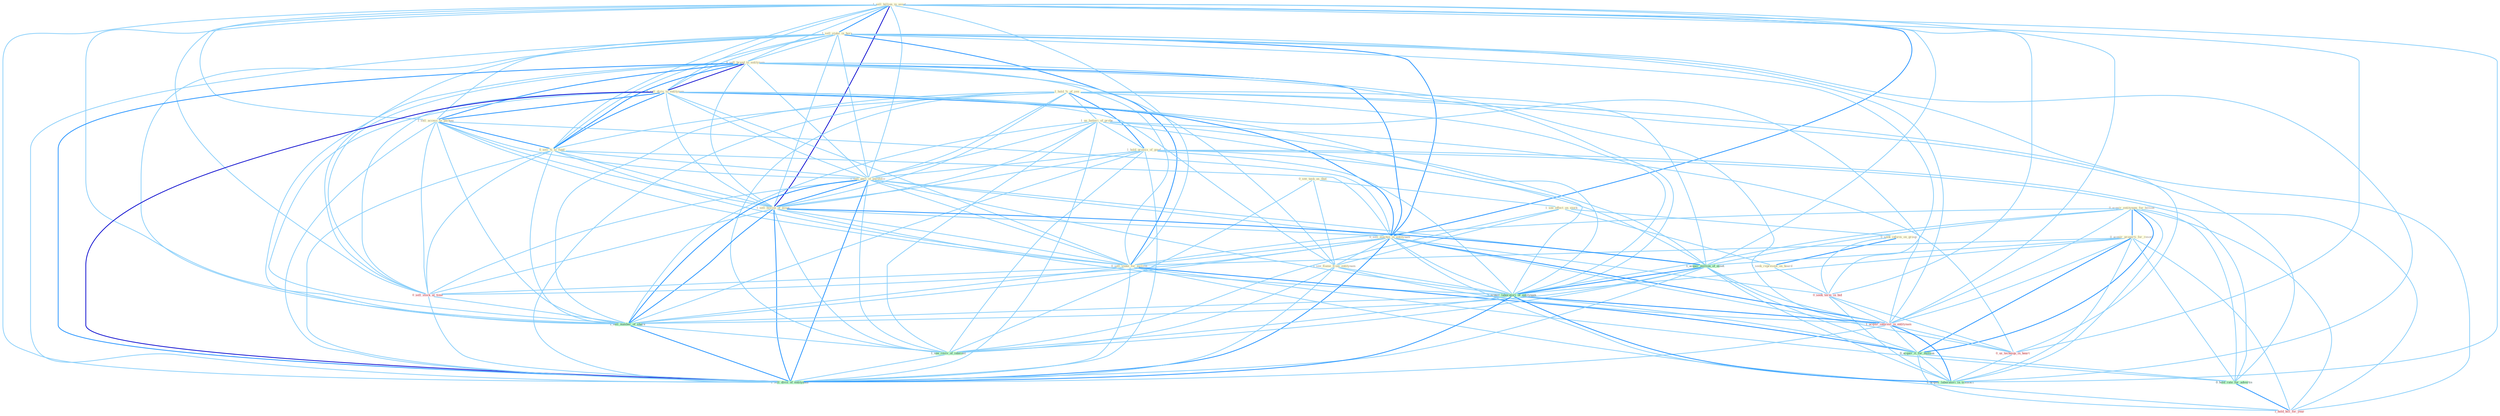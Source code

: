 Graph G{ 
    node
    [shape=polygon,style=filled,width=.5,height=.06,color="#BDFCC9",fixedsize=true,fontsize=4,
    fontcolor="#2f4f4f"];
    {node
    [color="#ffffe0", fontcolor="#8b7d6b"] "1_sell_billion_in_asset " "1_hold_%_of_yen " "1_sell_stake_in_hors " "0_see_task_as_that " "1_see_effect_on_stock " "1_us_batteri_of_probe " "0_sell_brand_to_entitynam " "0_seek_inform_on_group " "0_sell_divis_to_entitynam " "1_sell_access_to_packag " "0_acquir_entitynam_for_billion " "0_acquir_properti_for_resort " "1_hold_promis_of_good " "0_sell_%_to_fund " "1_sell_part_of_portfolio " "1_sell_billion_of_asset " "0_sell_machin_in_entitynam " "1_see_flame_from_entitynam " "1_seek_represent_on_board " "0_sell_stake_for_million "}
{node [color="#fff0f5", fontcolor="#b22222"] "0_seek_term_in_bid " "1_acquir_interest_in_entitynam " "0_us_techniqu_in_heart " "0_sell_stock_at_time " "1_hold_bill_for_year "}
edge [color="#B0E2FF"];

	"1_sell_billion_in_asset " -- "1_sell_stake_in_hors " [w="2", color="#1e90ff" , len=0.8];
	"1_sell_billion_in_asset " -- "0_sell_brand_to_entitynam " [w="1", color="#87cefa" ];
	"1_sell_billion_in_asset " -- "0_sell_divis_to_entitynam " [w="1", color="#87cefa" ];
	"1_sell_billion_in_asset " -- "1_sell_access_to_packag " [w="1", color="#87cefa" ];
	"1_sell_billion_in_asset " -- "0_sell_%_to_fund " [w="1", color="#87cefa" ];
	"1_sell_billion_in_asset " -- "1_sell_part_of_portfolio " [w="1", color="#87cefa" ];
	"1_sell_billion_in_asset " -- "1_sell_billion_of_asset " [w="3", color="#0000cd" , len=0.6];
	"1_sell_billion_in_asset " -- "0_sell_machin_in_entitynam " [w="2", color="#1e90ff" , len=0.8];
	"1_sell_billion_in_asset " -- "0_sell_stake_for_million " [w="1", color="#87cefa" ];
	"1_sell_billion_in_asset " -- "1_acquir_million_of_asset " [w="1", color="#87cefa" ];
	"1_sell_billion_in_asset " -- "0_seek_term_in_bid " [w="1", color="#87cefa" ];
	"1_sell_billion_in_asset " -- "1_acquir_interest_in_entitynam " [w="1", color="#87cefa" ];
	"1_sell_billion_in_asset " -- "0_us_techniqu_in_heart " [w="1", color="#87cefa" ];
	"1_sell_billion_in_asset " -- "0_acquir_laboratori_in_transact " [w="1", color="#87cefa" ];
	"1_sell_billion_in_asset " -- "0_sell_stock_at_time " [w="1", color="#87cefa" ];
	"1_sell_billion_in_asset " -- "1_sell_number_of_share " [w="1", color="#87cefa" ];
	"1_sell_billion_in_asset " -- "1_sell_divis_of_entitynam " [w="1", color="#87cefa" ];
	"1_hold_%_of_yen " -- "1_us_batteri_of_probe " [w="1", color="#87cefa" ];
	"1_hold_%_of_yen " -- "1_hold_promis_of_good " [w="2", color="#1e90ff" , len=0.8];
	"1_hold_%_of_yen " -- "0_sell_%_to_fund " [w="1", color="#87cefa" ];
	"1_hold_%_of_yen " -- "1_sell_part_of_portfolio " [w="1", color="#87cefa" ];
	"1_hold_%_of_yen " -- "1_sell_billion_of_asset " [w="1", color="#87cefa" ];
	"1_hold_%_of_yen " -- "1_acquir_million_of_asset " [w="1", color="#87cefa" ];
	"1_hold_%_of_yen " -- "1_acquir_laboratori_of_entitynam " [w="1", color="#87cefa" ];
	"1_hold_%_of_yen " -- "0_hold_rate_for_advertis " [w="1", color="#87cefa" ];
	"1_hold_%_of_yen " -- "1_sell_number_of_share " [w="1", color="#87cefa" ];
	"1_hold_%_of_yen " -- "1_see_reviv_of_interest " [w="1", color="#87cefa" ];
	"1_hold_%_of_yen " -- "1_hold_bill_for_year " [w="1", color="#87cefa" ];
	"1_hold_%_of_yen " -- "1_sell_divis_of_entitynam " [w="1", color="#87cefa" ];
	"1_sell_stake_in_hors " -- "0_sell_brand_to_entitynam " [w="1", color="#87cefa" ];
	"1_sell_stake_in_hors " -- "0_sell_divis_to_entitynam " [w="1", color="#87cefa" ];
	"1_sell_stake_in_hors " -- "1_sell_access_to_packag " [w="1", color="#87cefa" ];
	"1_sell_stake_in_hors " -- "0_sell_%_to_fund " [w="1", color="#87cefa" ];
	"1_sell_stake_in_hors " -- "1_sell_part_of_portfolio " [w="1", color="#87cefa" ];
	"1_sell_stake_in_hors " -- "1_sell_billion_of_asset " [w="1", color="#87cefa" ];
	"1_sell_stake_in_hors " -- "0_sell_machin_in_entitynam " [w="2", color="#1e90ff" , len=0.8];
	"1_sell_stake_in_hors " -- "0_sell_stake_for_million " [w="2", color="#1e90ff" , len=0.8];
	"1_sell_stake_in_hors " -- "0_seek_term_in_bid " [w="1", color="#87cefa" ];
	"1_sell_stake_in_hors " -- "1_acquir_interest_in_entitynam " [w="1", color="#87cefa" ];
	"1_sell_stake_in_hors " -- "0_us_techniqu_in_heart " [w="1", color="#87cefa" ];
	"1_sell_stake_in_hors " -- "0_acquir_laboratori_in_transact " [w="1", color="#87cefa" ];
	"1_sell_stake_in_hors " -- "0_sell_stock_at_time " [w="1", color="#87cefa" ];
	"1_sell_stake_in_hors " -- "1_sell_number_of_share " [w="1", color="#87cefa" ];
	"1_sell_stake_in_hors " -- "1_sell_divis_of_entitynam " [w="1", color="#87cefa" ];
	"0_see_task_as_that " -- "1_see_effect_on_stock " [w="1", color="#87cefa" ];
	"0_see_task_as_that " -- "1_see_flame_from_entitynam " [w="1", color="#87cefa" ];
	"0_see_task_as_that " -- "1_see_reviv_of_interest " [w="1", color="#87cefa" ];
	"1_see_effect_on_stock " -- "0_seek_inform_on_group " [w="1", color="#87cefa" ];
	"1_see_effect_on_stock " -- "1_see_flame_from_entitynam " [w="1", color="#87cefa" ];
	"1_see_effect_on_stock " -- "1_seek_represent_on_board " [w="1", color="#87cefa" ];
	"1_see_effect_on_stock " -- "1_see_reviv_of_interest " [w="1", color="#87cefa" ];
	"1_us_batteri_of_probe " -- "1_hold_promis_of_good " [w="1", color="#87cefa" ];
	"1_us_batteri_of_probe " -- "1_sell_part_of_portfolio " [w="1", color="#87cefa" ];
	"1_us_batteri_of_probe " -- "1_sell_billion_of_asset " [w="1", color="#87cefa" ];
	"1_us_batteri_of_probe " -- "1_acquir_million_of_asset " [w="1", color="#87cefa" ];
	"1_us_batteri_of_probe " -- "1_acquir_laboratori_of_entitynam " [w="1", color="#87cefa" ];
	"1_us_batteri_of_probe " -- "0_us_techniqu_in_heart " [w="1", color="#87cefa" ];
	"1_us_batteri_of_probe " -- "1_sell_number_of_share " [w="1", color="#87cefa" ];
	"1_us_batteri_of_probe " -- "1_see_reviv_of_interest " [w="1", color="#87cefa" ];
	"1_us_batteri_of_probe " -- "1_sell_divis_of_entitynam " [w="1", color="#87cefa" ];
	"0_sell_brand_to_entitynam " -- "0_sell_divis_to_entitynam " [w="3", color="#0000cd" , len=0.6];
	"0_sell_brand_to_entitynam " -- "1_sell_access_to_packag " [w="2", color="#1e90ff" , len=0.8];
	"0_sell_brand_to_entitynam " -- "0_sell_%_to_fund " [w="2", color="#1e90ff" , len=0.8];
	"0_sell_brand_to_entitynam " -- "1_sell_part_of_portfolio " [w="1", color="#87cefa" ];
	"0_sell_brand_to_entitynam " -- "1_sell_billion_of_asset " [w="1", color="#87cefa" ];
	"0_sell_brand_to_entitynam " -- "0_sell_machin_in_entitynam " [w="2", color="#1e90ff" , len=0.8];
	"0_sell_brand_to_entitynam " -- "1_see_flame_from_entitynam " [w="1", color="#87cefa" ];
	"0_sell_brand_to_entitynam " -- "0_sell_stake_for_million " [w="1", color="#87cefa" ];
	"0_sell_brand_to_entitynam " -- "1_acquir_laboratori_of_entitynam " [w="1", color="#87cefa" ];
	"0_sell_brand_to_entitynam " -- "1_acquir_interest_in_entitynam " [w="1", color="#87cefa" ];
	"0_sell_brand_to_entitynam " -- "0_sell_stock_at_time " [w="1", color="#87cefa" ];
	"0_sell_brand_to_entitynam " -- "1_sell_number_of_share " [w="1", color="#87cefa" ];
	"0_sell_brand_to_entitynam " -- "1_sell_divis_of_entitynam " [w="2", color="#1e90ff" , len=0.8];
	"0_seek_inform_on_group " -- "1_seek_represent_on_board " [w="2", color="#1e90ff" , len=0.8];
	"0_seek_inform_on_group " -- "0_seek_term_in_bid " [w="1", color="#87cefa" ];
	"0_sell_divis_to_entitynam " -- "1_sell_access_to_packag " [w="2", color="#1e90ff" , len=0.8];
	"0_sell_divis_to_entitynam " -- "0_sell_%_to_fund " [w="2", color="#1e90ff" , len=0.8];
	"0_sell_divis_to_entitynam " -- "1_sell_part_of_portfolio " [w="1", color="#87cefa" ];
	"0_sell_divis_to_entitynam " -- "1_sell_billion_of_asset " [w="1", color="#87cefa" ];
	"0_sell_divis_to_entitynam " -- "0_sell_machin_in_entitynam " [w="2", color="#1e90ff" , len=0.8];
	"0_sell_divis_to_entitynam " -- "1_see_flame_from_entitynam " [w="1", color="#87cefa" ];
	"0_sell_divis_to_entitynam " -- "0_sell_stake_for_million " [w="1", color="#87cefa" ];
	"0_sell_divis_to_entitynam " -- "1_acquir_laboratori_of_entitynam " [w="1", color="#87cefa" ];
	"0_sell_divis_to_entitynam " -- "1_acquir_interest_in_entitynam " [w="1", color="#87cefa" ];
	"0_sell_divis_to_entitynam " -- "0_sell_stock_at_time " [w="1", color="#87cefa" ];
	"0_sell_divis_to_entitynam " -- "1_sell_number_of_share " [w="1", color="#87cefa" ];
	"0_sell_divis_to_entitynam " -- "1_sell_divis_of_entitynam " [w="3", color="#0000cd" , len=0.6];
	"1_sell_access_to_packag " -- "0_sell_%_to_fund " [w="2", color="#1e90ff" , len=0.8];
	"1_sell_access_to_packag " -- "1_sell_part_of_portfolio " [w="1", color="#87cefa" ];
	"1_sell_access_to_packag " -- "1_sell_billion_of_asset " [w="1", color="#87cefa" ];
	"1_sell_access_to_packag " -- "0_sell_machin_in_entitynam " [w="1", color="#87cefa" ];
	"1_sell_access_to_packag " -- "0_sell_stake_for_million " [w="1", color="#87cefa" ];
	"1_sell_access_to_packag " -- "0_sell_stock_at_time " [w="1", color="#87cefa" ];
	"1_sell_access_to_packag " -- "1_sell_number_of_share " [w="1", color="#87cefa" ];
	"1_sell_access_to_packag " -- "1_sell_divis_of_entitynam " [w="1", color="#87cefa" ];
	"0_acquir_entitynam_for_billion " -- "0_acquir_properti_for_resort " [w="2", color="#1e90ff" , len=0.8];
	"0_acquir_entitynam_for_billion " -- "0_sell_stake_for_million " [w="1", color="#87cefa" ];
	"0_acquir_entitynam_for_billion " -- "1_acquir_million_of_asset " [w="1", color="#87cefa" ];
	"0_acquir_entitynam_for_billion " -- "1_acquir_laboratori_of_entitynam " [w="1", color="#87cefa" ];
	"0_acquir_entitynam_for_billion " -- "1_acquir_interest_in_entitynam " [w="1", color="#87cefa" ];
	"0_acquir_entitynam_for_billion " -- "0_acquir_it_for_million " [w="2", color="#1e90ff" , len=0.8];
	"0_acquir_entitynam_for_billion " -- "0_hold_rate_for_advertis " [w="1", color="#87cefa" ];
	"0_acquir_entitynam_for_billion " -- "0_acquir_laboratori_in_transact " [w="1", color="#87cefa" ];
	"0_acquir_entitynam_for_billion " -- "1_hold_bill_for_year " [w="1", color="#87cefa" ];
	"0_acquir_properti_for_resort " -- "0_sell_stake_for_million " [w="1", color="#87cefa" ];
	"0_acquir_properti_for_resort " -- "1_acquir_million_of_asset " [w="1", color="#87cefa" ];
	"0_acquir_properti_for_resort " -- "1_acquir_laboratori_of_entitynam " [w="1", color="#87cefa" ];
	"0_acquir_properti_for_resort " -- "1_acquir_interest_in_entitynam " [w="1", color="#87cefa" ];
	"0_acquir_properti_for_resort " -- "0_acquir_it_for_million " [w="2", color="#1e90ff" , len=0.8];
	"0_acquir_properti_for_resort " -- "0_hold_rate_for_advertis " [w="1", color="#87cefa" ];
	"0_acquir_properti_for_resort " -- "0_acquir_laboratori_in_transact " [w="1", color="#87cefa" ];
	"0_acquir_properti_for_resort " -- "1_hold_bill_for_year " [w="1", color="#87cefa" ];
	"1_hold_promis_of_good " -- "1_sell_part_of_portfolio " [w="1", color="#87cefa" ];
	"1_hold_promis_of_good " -- "1_sell_billion_of_asset " [w="1", color="#87cefa" ];
	"1_hold_promis_of_good " -- "1_acquir_million_of_asset " [w="1", color="#87cefa" ];
	"1_hold_promis_of_good " -- "1_acquir_laboratori_of_entitynam " [w="1", color="#87cefa" ];
	"1_hold_promis_of_good " -- "0_hold_rate_for_advertis " [w="1", color="#87cefa" ];
	"1_hold_promis_of_good " -- "1_sell_number_of_share " [w="1", color="#87cefa" ];
	"1_hold_promis_of_good " -- "1_see_reviv_of_interest " [w="1", color="#87cefa" ];
	"1_hold_promis_of_good " -- "1_hold_bill_for_year " [w="1", color="#87cefa" ];
	"1_hold_promis_of_good " -- "1_sell_divis_of_entitynam " [w="1", color="#87cefa" ];
	"0_sell_%_to_fund " -- "1_sell_part_of_portfolio " [w="1", color="#87cefa" ];
	"0_sell_%_to_fund " -- "1_sell_billion_of_asset " [w="1", color="#87cefa" ];
	"0_sell_%_to_fund " -- "0_sell_machin_in_entitynam " [w="1", color="#87cefa" ];
	"0_sell_%_to_fund " -- "0_sell_stake_for_million " [w="1", color="#87cefa" ];
	"0_sell_%_to_fund " -- "0_sell_stock_at_time " [w="1", color="#87cefa" ];
	"0_sell_%_to_fund " -- "1_sell_number_of_share " [w="1", color="#87cefa" ];
	"0_sell_%_to_fund " -- "1_sell_divis_of_entitynam " [w="1", color="#87cefa" ];
	"1_sell_part_of_portfolio " -- "1_sell_billion_of_asset " [w="2", color="#1e90ff" , len=0.8];
	"1_sell_part_of_portfolio " -- "0_sell_machin_in_entitynam " [w="1", color="#87cefa" ];
	"1_sell_part_of_portfolio " -- "0_sell_stake_for_million " [w="1", color="#87cefa" ];
	"1_sell_part_of_portfolio " -- "1_acquir_million_of_asset " [w="1", color="#87cefa" ];
	"1_sell_part_of_portfolio " -- "1_acquir_laboratori_of_entitynam " [w="1", color="#87cefa" ];
	"1_sell_part_of_portfolio " -- "0_sell_stock_at_time " [w="1", color="#87cefa" ];
	"1_sell_part_of_portfolio " -- "1_sell_number_of_share " [w="2", color="#1e90ff" , len=0.8];
	"1_sell_part_of_portfolio " -- "1_see_reviv_of_interest " [w="1", color="#87cefa" ];
	"1_sell_part_of_portfolio " -- "1_sell_divis_of_entitynam " [w="2", color="#1e90ff" , len=0.8];
	"1_sell_billion_of_asset " -- "0_sell_machin_in_entitynam " [w="1", color="#87cefa" ];
	"1_sell_billion_of_asset " -- "0_sell_stake_for_million " [w="1", color="#87cefa" ];
	"1_sell_billion_of_asset " -- "1_acquir_million_of_asset " [w="2", color="#1e90ff" , len=0.8];
	"1_sell_billion_of_asset " -- "1_acquir_laboratori_of_entitynam " [w="1", color="#87cefa" ];
	"1_sell_billion_of_asset " -- "0_sell_stock_at_time " [w="1", color="#87cefa" ];
	"1_sell_billion_of_asset " -- "1_sell_number_of_share " [w="2", color="#1e90ff" , len=0.8];
	"1_sell_billion_of_asset " -- "1_see_reviv_of_interest " [w="1", color="#87cefa" ];
	"1_sell_billion_of_asset " -- "1_sell_divis_of_entitynam " [w="2", color="#1e90ff" , len=0.8];
	"0_sell_machin_in_entitynam " -- "1_see_flame_from_entitynam " [w="1", color="#87cefa" ];
	"0_sell_machin_in_entitynam " -- "0_sell_stake_for_million " [w="1", color="#87cefa" ];
	"0_sell_machin_in_entitynam " -- "1_acquir_laboratori_of_entitynam " [w="1", color="#87cefa" ];
	"0_sell_machin_in_entitynam " -- "0_seek_term_in_bid " [w="1", color="#87cefa" ];
	"0_sell_machin_in_entitynam " -- "1_acquir_interest_in_entitynam " [w="2", color="#1e90ff" , len=0.8];
	"0_sell_machin_in_entitynam " -- "0_us_techniqu_in_heart " [w="1", color="#87cefa" ];
	"0_sell_machin_in_entitynam " -- "0_acquir_laboratori_in_transact " [w="1", color="#87cefa" ];
	"0_sell_machin_in_entitynam " -- "0_sell_stock_at_time " [w="1", color="#87cefa" ];
	"0_sell_machin_in_entitynam " -- "1_sell_number_of_share " [w="1", color="#87cefa" ];
	"0_sell_machin_in_entitynam " -- "1_sell_divis_of_entitynam " [w="2", color="#1e90ff" , len=0.8];
	"1_see_flame_from_entitynam " -- "1_acquir_laboratori_of_entitynam " [w="1", color="#87cefa" ];
	"1_see_flame_from_entitynam " -- "1_acquir_interest_in_entitynam " [w="1", color="#87cefa" ];
	"1_see_flame_from_entitynam " -- "1_see_reviv_of_interest " [w="1", color="#87cefa" ];
	"1_see_flame_from_entitynam " -- "1_sell_divis_of_entitynam " [w="1", color="#87cefa" ];
	"1_seek_represent_on_board " -- "0_seek_term_in_bid " [w="1", color="#87cefa" ];
	"0_sell_stake_for_million " -- "0_acquir_it_for_million " [w="2", color="#1e90ff" , len=0.8];
	"0_sell_stake_for_million " -- "0_hold_rate_for_advertis " [w="1", color="#87cefa" ];
	"0_sell_stake_for_million " -- "0_sell_stock_at_time " [w="1", color="#87cefa" ];
	"0_sell_stake_for_million " -- "1_sell_number_of_share " [w="1", color="#87cefa" ];
	"0_sell_stake_for_million " -- "1_hold_bill_for_year " [w="1", color="#87cefa" ];
	"0_sell_stake_for_million " -- "1_sell_divis_of_entitynam " [w="1", color="#87cefa" ];
	"1_acquir_million_of_asset " -- "1_acquir_laboratori_of_entitynam " [w="2", color="#1e90ff" , len=0.8];
	"1_acquir_million_of_asset " -- "1_acquir_interest_in_entitynam " [w="1", color="#87cefa" ];
	"1_acquir_million_of_asset " -- "0_acquir_it_for_million " [w="1", color="#87cefa" ];
	"1_acquir_million_of_asset " -- "0_acquir_laboratori_in_transact " [w="1", color="#87cefa" ];
	"1_acquir_million_of_asset " -- "1_sell_number_of_share " [w="1", color="#87cefa" ];
	"1_acquir_million_of_asset " -- "1_see_reviv_of_interest " [w="1", color="#87cefa" ];
	"1_acquir_million_of_asset " -- "1_sell_divis_of_entitynam " [w="1", color="#87cefa" ];
	"1_acquir_laboratori_of_entitynam " -- "1_acquir_interest_in_entitynam " [w="2", color="#1e90ff" , len=0.8];
	"1_acquir_laboratori_of_entitynam " -- "0_acquir_it_for_million " [w="1", color="#87cefa" ];
	"1_acquir_laboratori_of_entitynam " -- "0_acquir_laboratori_in_transact " [w="2", color="#1e90ff" , len=0.8];
	"1_acquir_laboratori_of_entitynam " -- "1_sell_number_of_share " [w="1", color="#87cefa" ];
	"1_acquir_laboratori_of_entitynam " -- "1_see_reviv_of_interest " [w="1", color="#87cefa" ];
	"1_acquir_laboratori_of_entitynam " -- "1_sell_divis_of_entitynam " [w="2", color="#1e90ff" , len=0.8];
	"0_seek_term_in_bid " -- "1_acquir_interest_in_entitynam " [w="1", color="#87cefa" ];
	"0_seek_term_in_bid " -- "0_us_techniqu_in_heart " [w="1", color="#87cefa" ];
	"0_seek_term_in_bid " -- "0_acquir_laboratori_in_transact " [w="1", color="#87cefa" ];
	"1_acquir_interest_in_entitynam " -- "0_us_techniqu_in_heart " [w="1", color="#87cefa" ];
	"1_acquir_interest_in_entitynam " -- "0_acquir_it_for_million " [w="1", color="#87cefa" ];
	"1_acquir_interest_in_entitynam " -- "0_acquir_laboratori_in_transact " [w="2", color="#1e90ff" , len=0.8];
	"1_acquir_interest_in_entitynam " -- "1_sell_divis_of_entitynam " [w="1", color="#87cefa" ];
	"0_us_techniqu_in_heart " -- "0_acquir_laboratori_in_transact " [w="1", color="#87cefa" ];
	"0_acquir_it_for_million " -- "0_hold_rate_for_advertis " [w="1", color="#87cefa" ];
	"0_acquir_it_for_million " -- "0_acquir_laboratori_in_transact " [w="1", color="#87cefa" ];
	"0_acquir_it_for_million " -- "1_hold_bill_for_year " [w="1", color="#87cefa" ];
	"0_hold_rate_for_advertis " -- "1_hold_bill_for_year " [w="2", color="#1e90ff" , len=0.8];
	"0_sell_stock_at_time " -- "1_sell_number_of_share " [w="1", color="#87cefa" ];
	"0_sell_stock_at_time " -- "1_sell_divis_of_entitynam " [w="1", color="#87cefa" ];
	"1_sell_number_of_share " -- "1_see_reviv_of_interest " [w="1", color="#87cefa" ];
	"1_sell_number_of_share " -- "1_sell_divis_of_entitynam " [w="2", color="#1e90ff" , len=0.8];
	"1_see_reviv_of_interest " -- "1_sell_divis_of_entitynam " [w="1", color="#87cefa" ];
}